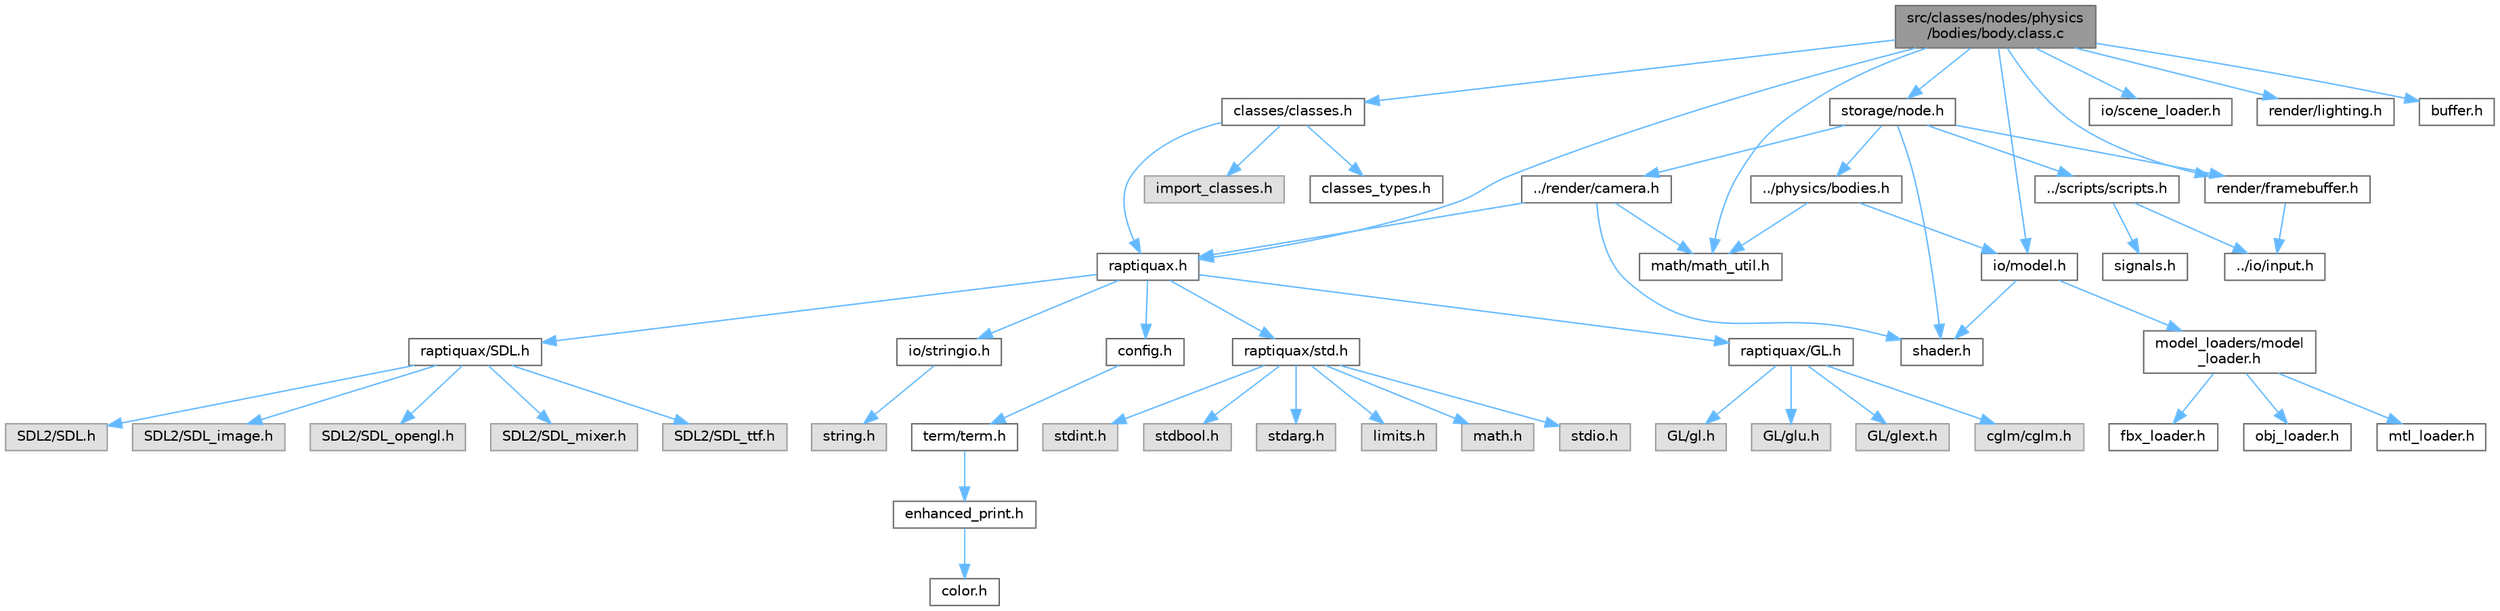 digraph "src/classes/nodes/physics/bodies/body.class.c"
{
 // LATEX_PDF_SIZE
  bgcolor="transparent";
  edge [fontname=Helvetica,fontsize=10,labelfontname=Helvetica,labelfontsize=10];
  node [fontname=Helvetica,fontsize=10,shape=box,height=0.2,width=0.4];
  Node1 [id="Node000001",label="src/classes/nodes/physics\l/bodies/body.class.c",height=0.2,width=0.4,color="gray40", fillcolor="grey60", style="filled", fontcolor="black",tooltip="This file defines the body class for the physics engine."];
  Node1 -> Node2 [id="edge1_Node000001_Node000002",color="steelblue1",style="solid",tooltip=" "];
  Node2 [id="Node000002",label="raptiquax.h",height=0.2,width=0.4,color="grey40", fillcolor="white", style="filled",URL="$raptiquax_8h.html",tooltip="This file contains type definitions for fixed-width integer types and floating-point types."];
  Node2 -> Node3 [id="edge2_Node000002_Node000003",color="steelblue1",style="solid",tooltip=" "];
  Node3 [id="Node000003",label="raptiquax/std.h",height=0.2,width=0.4,color="grey40", fillcolor="white", style="filled",URL="$std_8h.html",tooltip=" "];
  Node3 -> Node4 [id="edge3_Node000003_Node000004",color="steelblue1",style="solid",tooltip=" "];
  Node4 [id="Node000004",label="math.h",height=0.2,width=0.4,color="grey60", fillcolor="#E0E0E0", style="filled",tooltip=" "];
  Node3 -> Node5 [id="edge4_Node000003_Node000005",color="steelblue1",style="solid",tooltip=" "];
  Node5 [id="Node000005",label="stdio.h",height=0.2,width=0.4,color="grey60", fillcolor="#E0E0E0", style="filled",tooltip=" "];
  Node3 -> Node6 [id="edge5_Node000003_Node000006",color="steelblue1",style="solid",tooltip=" "];
  Node6 [id="Node000006",label="stdint.h",height=0.2,width=0.4,color="grey60", fillcolor="#E0E0E0", style="filled",tooltip=" "];
  Node3 -> Node7 [id="edge6_Node000003_Node000007",color="steelblue1",style="solid",tooltip=" "];
  Node7 [id="Node000007",label="stdbool.h",height=0.2,width=0.4,color="grey60", fillcolor="#E0E0E0", style="filled",tooltip=" "];
  Node3 -> Node8 [id="edge7_Node000003_Node000008",color="steelblue1",style="solid",tooltip=" "];
  Node8 [id="Node000008",label="stdarg.h",height=0.2,width=0.4,color="grey60", fillcolor="#E0E0E0", style="filled",tooltip=" "];
  Node3 -> Node9 [id="edge8_Node000003_Node000009",color="steelblue1",style="solid",tooltip=" "];
  Node9 [id="Node000009",label="limits.h",height=0.2,width=0.4,color="grey60", fillcolor="#E0E0E0", style="filled",tooltip=" "];
  Node2 -> Node10 [id="edge9_Node000002_Node000010",color="steelblue1",style="solid",tooltip=" "];
  Node10 [id="Node000010",label="raptiquax/GL.h",height=0.2,width=0.4,color="grey40", fillcolor="white", style="filled",URL="$GL_8h.html",tooltip=" "];
  Node10 -> Node11 [id="edge10_Node000010_Node000011",color="steelblue1",style="solid",tooltip=" "];
  Node11 [id="Node000011",label="GL/gl.h",height=0.2,width=0.4,color="grey60", fillcolor="#E0E0E0", style="filled",tooltip=" "];
  Node10 -> Node12 [id="edge11_Node000010_Node000012",color="steelblue1",style="solid",tooltip=" "];
  Node12 [id="Node000012",label="GL/glu.h",height=0.2,width=0.4,color="grey60", fillcolor="#E0E0E0", style="filled",tooltip=" "];
  Node10 -> Node13 [id="edge12_Node000010_Node000013",color="steelblue1",style="solid",tooltip=" "];
  Node13 [id="Node000013",label="GL/glext.h",height=0.2,width=0.4,color="grey60", fillcolor="#E0E0E0", style="filled",tooltip=" "];
  Node10 -> Node14 [id="edge13_Node000010_Node000014",color="steelblue1",style="solid",tooltip=" "];
  Node14 [id="Node000014",label="cglm/cglm.h",height=0.2,width=0.4,color="grey60", fillcolor="#E0E0E0", style="filled",tooltip=" "];
  Node2 -> Node15 [id="edge14_Node000002_Node000015",color="steelblue1",style="solid",tooltip=" "];
  Node15 [id="Node000015",label="raptiquax/SDL.h",height=0.2,width=0.4,color="grey40", fillcolor="white", style="filled",URL="$SDL_8h.html",tooltip=" "];
  Node15 -> Node16 [id="edge15_Node000015_Node000016",color="steelblue1",style="solid",tooltip=" "];
  Node16 [id="Node000016",label="SDL2/SDL.h",height=0.2,width=0.4,color="grey60", fillcolor="#E0E0E0", style="filled",tooltip=" "];
  Node15 -> Node17 [id="edge16_Node000015_Node000017",color="steelblue1",style="solid",tooltip=" "];
  Node17 [id="Node000017",label="SDL2/SDL_image.h",height=0.2,width=0.4,color="grey60", fillcolor="#E0E0E0", style="filled",tooltip=" "];
  Node15 -> Node18 [id="edge17_Node000015_Node000018",color="steelblue1",style="solid",tooltip=" "];
  Node18 [id="Node000018",label="SDL2/SDL_opengl.h",height=0.2,width=0.4,color="grey60", fillcolor="#E0E0E0", style="filled",tooltip=" "];
  Node15 -> Node19 [id="edge18_Node000015_Node000019",color="steelblue1",style="solid",tooltip=" "];
  Node19 [id="Node000019",label="SDL2/SDL_mixer.h",height=0.2,width=0.4,color="grey60", fillcolor="#E0E0E0", style="filled",tooltip=" "];
  Node15 -> Node20 [id="edge19_Node000015_Node000020",color="steelblue1",style="solid",tooltip=" "];
  Node20 [id="Node000020",label="SDL2/SDL_ttf.h",height=0.2,width=0.4,color="grey60", fillcolor="#E0E0E0", style="filled",tooltip=" "];
  Node2 -> Node21 [id="edge20_Node000002_Node000021",color="steelblue1",style="solid",tooltip=" "];
  Node21 [id="Node000021",label="io/stringio.h",height=0.2,width=0.4,color="grey40", fillcolor="white", style="filled",URL="$stringio_8h.html",tooltip="Provides utility functions for string and file operations."];
  Node21 -> Node22 [id="edge21_Node000021_Node000022",color="steelblue1",style="solid",tooltip=" "];
  Node22 [id="Node000022",label="string.h",height=0.2,width=0.4,color="grey60", fillcolor="#E0E0E0", style="filled",tooltip=" "];
  Node2 -> Node23 [id="edge22_Node000002_Node000023",color="steelblue1",style="solid",tooltip=" "];
  Node23 [id="Node000023",label="config.h",height=0.2,width=0.4,color="grey40", fillcolor="white", style="filled",URL="$config_8h.html",tooltip=" "];
  Node23 -> Node24 [id="edge23_Node000023_Node000024",color="steelblue1",style="solid",tooltip=" "];
  Node24 [id="Node000024",label="term/term.h",height=0.2,width=0.4,color="grey40", fillcolor="white", style="filled",URL="$term_8h.html",tooltip=" "];
  Node24 -> Node25 [id="edge24_Node000024_Node000025",color="steelblue1",style="solid",tooltip=" "];
  Node25 [id="Node000025",label="enhanced_print.h",height=0.2,width=0.4,color="grey40", fillcolor="white", style="filled",URL="$enhanced__print_8h.html",tooltip=" "];
  Node25 -> Node26 [id="edge25_Node000025_Node000026",color="steelblue1",style="solid",tooltip=" "];
  Node26 [id="Node000026",label="color.h",height=0.2,width=0.4,color="grey40", fillcolor="white", style="filled",URL="$color_8h.html",tooltip=" "];
  Node1 -> Node27 [id="edge26_Node000001_Node000027",color="steelblue1",style="solid",tooltip=" "];
  Node27 [id="Node000027",label="classes/classes.h",height=0.2,width=0.4,color="grey40", fillcolor="white", style="filled",URL="$classes_8h.html",tooltip=" "];
  Node27 -> Node28 [id="edge27_Node000027_Node000028",color="steelblue1",style="solid",tooltip=" "];
  Node28 [id="Node000028",label="classes_types.h",height=0.2,width=0.4,color="grey40", fillcolor="white", style="filled",URL="$classes__types_8h.html",tooltip=" "];
  Node27 -> Node29 [id="edge28_Node000027_Node000029",color="steelblue1",style="solid",tooltip=" "];
  Node29 [id="Node000029",label="import_classes.h",height=0.2,width=0.4,color="grey60", fillcolor="#E0E0E0", style="filled",tooltip=" "];
  Node27 -> Node2 [id="edge29_Node000027_Node000002",color="steelblue1",style="solid",tooltip=" "];
  Node1 -> Node30 [id="edge30_Node000001_Node000030",color="steelblue1",style="solid",tooltip=" "];
  Node30 [id="Node000030",label="math/math_util.h",height=0.2,width=0.4,color="grey40", fillcolor="white", style="filled",URL="$math__util_8h.html",tooltip=" "];
  Node1 -> Node31 [id="edge31_Node000001_Node000031",color="steelblue1",style="solid",tooltip=" "];
  Node31 [id="Node000031",label="io/model.h",height=0.2,width=0.4,color="grey40", fillcolor="white", style="filled",URL="$model_8h.html",tooltip="Defines structures and functions for handling 3D models and their properties."];
  Node31 -> Node32 [id="edge32_Node000031_Node000032",color="steelblue1",style="solid",tooltip=" "];
  Node32 [id="Node000032",label="shader.h",height=0.2,width=0.4,color="grey40", fillcolor="white", style="filled",URL="$shader_8h.html",tooltip=" "];
  Node31 -> Node33 [id="edge33_Node000031_Node000033",color="steelblue1",style="solid",tooltip=" "];
  Node33 [id="Node000033",label="model_loaders/model\l_loader.h",height=0.2,width=0.4,color="grey40", fillcolor="white", style="filled",URL="$model__loader_8h.html",tooltip="Header file for model loading functions."];
  Node33 -> Node34 [id="edge34_Node000033_Node000034",color="steelblue1",style="solid",tooltip=" "];
  Node34 [id="Node000034",label="obj_loader.h",height=0.2,width=0.4,color="grey40", fillcolor="white", style="filled",URL="$obj__loader_8h.html",tooltip=" "];
  Node33 -> Node35 [id="edge35_Node000033_Node000035",color="steelblue1",style="solid",tooltip=" "];
  Node35 [id="Node000035",label="mtl_loader.h",height=0.2,width=0.4,color="grey40", fillcolor="white", style="filled",URL="$mtl__loader_8h.html",tooltip=" "];
  Node33 -> Node36 [id="edge36_Node000033_Node000036",color="steelblue1",style="solid",tooltip=" "];
  Node36 [id="Node000036",label="fbx_loader.h",height=0.2,width=0.4,color="grey40", fillcolor="white", style="filled",URL="$fbx__loader_8h.html",tooltip="Header file for loading FBX models."];
  Node1 -> Node37 [id="edge37_Node000001_Node000037",color="steelblue1",style="solid",tooltip=" "];
  Node37 [id="Node000037",label="render/framebuffer.h",height=0.2,width=0.4,color="grey40", fillcolor="white", style="filled",URL="$framebuffer_8h.html",tooltip=" "];
  Node37 -> Node38 [id="edge38_Node000037_Node000038",color="steelblue1",style="solid",tooltip=" "];
  Node38 [id="Node000038",label="../io/input.h",height=0.2,width=0.4,color="grey40", fillcolor="white", style="filled",URL="$input_8h.html",tooltip=" "];
  Node1 -> Node39 [id="edge39_Node000001_Node000039",color="steelblue1",style="solid",tooltip=" "];
  Node39 [id="Node000039",label="storage/node.h",height=0.2,width=0.4,color="grey40", fillcolor="white", style="filled",URL="$node_8h.html",tooltip="Defines the structure for a tree and its nodes used in the project."];
  Node39 -> Node32 [id="edge40_Node000039_Node000032",color="steelblue1",style="solid",tooltip=" "];
  Node39 -> Node40 [id="edge41_Node000039_Node000040",color="steelblue1",style="solid",tooltip=" "];
  Node40 [id="Node000040",label="../render/camera.h",height=0.2,width=0.4,color="grey40", fillcolor="white", style="filled",URL="$camera_8h.html",tooltip=" "];
  Node40 -> Node2 [id="edge42_Node000040_Node000002",color="steelblue1",style="solid",tooltip=" "];
  Node40 -> Node30 [id="edge43_Node000040_Node000030",color="steelblue1",style="solid",tooltip=" "];
  Node40 -> Node32 [id="edge44_Node000040_Node000032",color="steelblue1",style="solid",tooltip=" "];
  Node39 -> Node41 [id="edge45_Node000039_Node000041",color="steelblue1",style="solid",tooltip=" "];
  Node41 [id="Node000041",label="../physics/bodies.h",height=0.2,width=0.4,color="grey40", fillcolor="white", style="filled",URL="$bodies_8h.html",tooltip=" "];
  Node41 -> Node30 [id="edge46_Node000041_Node000030",color="steelblue1",style="solid",tooltip=" "];
  Node41 -> Node31 [id="edge47_Node000041_Node000031",color="steelblue1",style="solid",tooltip=" "];
  Node39 -> Node42 [id="edge48_Node000039_Node000042",color="steelblue1",style="solid",tooltip=" "];
  Node42 [id="Node000042",label="../scripts/scripts.h",height=0.2,width=0.4,color="grey40", fillcolor="white", style="filled",URL="$scripts_8h.html",tooltip="Header file defining macros, structures, and functions for script management in a game engine."];
  Node42 -> Node38 [id="edge49_Node000042_Node000038",color="steelblue1",style="solid",tooltip=" "];
  Node42 -> Node43 [id="edge50_Node000042_Node000043",color="steelblue1",style="solid",tooltip=" "];
  Node43 [id="Node000043",label="signals.h",height=0.2,width=0.4,color="grey40", fillcolor="white", style="filled",URL="$signals_8h.html",tooltip="Signal and slot system for C projects."];
  Node39 -> Node37 [id="edge51_Node000039_Node000037",color="steelblue1",style="solid",tooltip=" "];
  Node1 -> Node44 [id="edge52_Node000001_Node000044",color="steelblue1",style="solid",tooltip=" "];
  Node44 [id="Node000044",label="io/scene_loader.h",height=0.2,width=0.4,color="grey40", fillcolor="white", style="filled",URL="$scene__loader_8h.html",tooltip=" "];
  Node1 -> Node45 [id="edge53_Node000001_Node000045",color="steelblue1",style="solid",tooltip=" "];
  Node45 [id="Node000045",label="render/lighting.h",height=0.2,width=0.4,color="grey40", fillcolor="white", style="filled",URL="$lighting_8h.html",tooltip=" "];
  Node1 -> Node46 [id="edge54_Node000001_Node000046",color="steelblue1",style="solid",tooltip=" "];
  Node46 [id="Node000046",label="buffer.h",height=0.2,width=0.4,color="grey40", fillcolor="white", style="filled",URL="$buffer_8h.html",tooltip="Functions for initializing and freeing buffers."];
}
